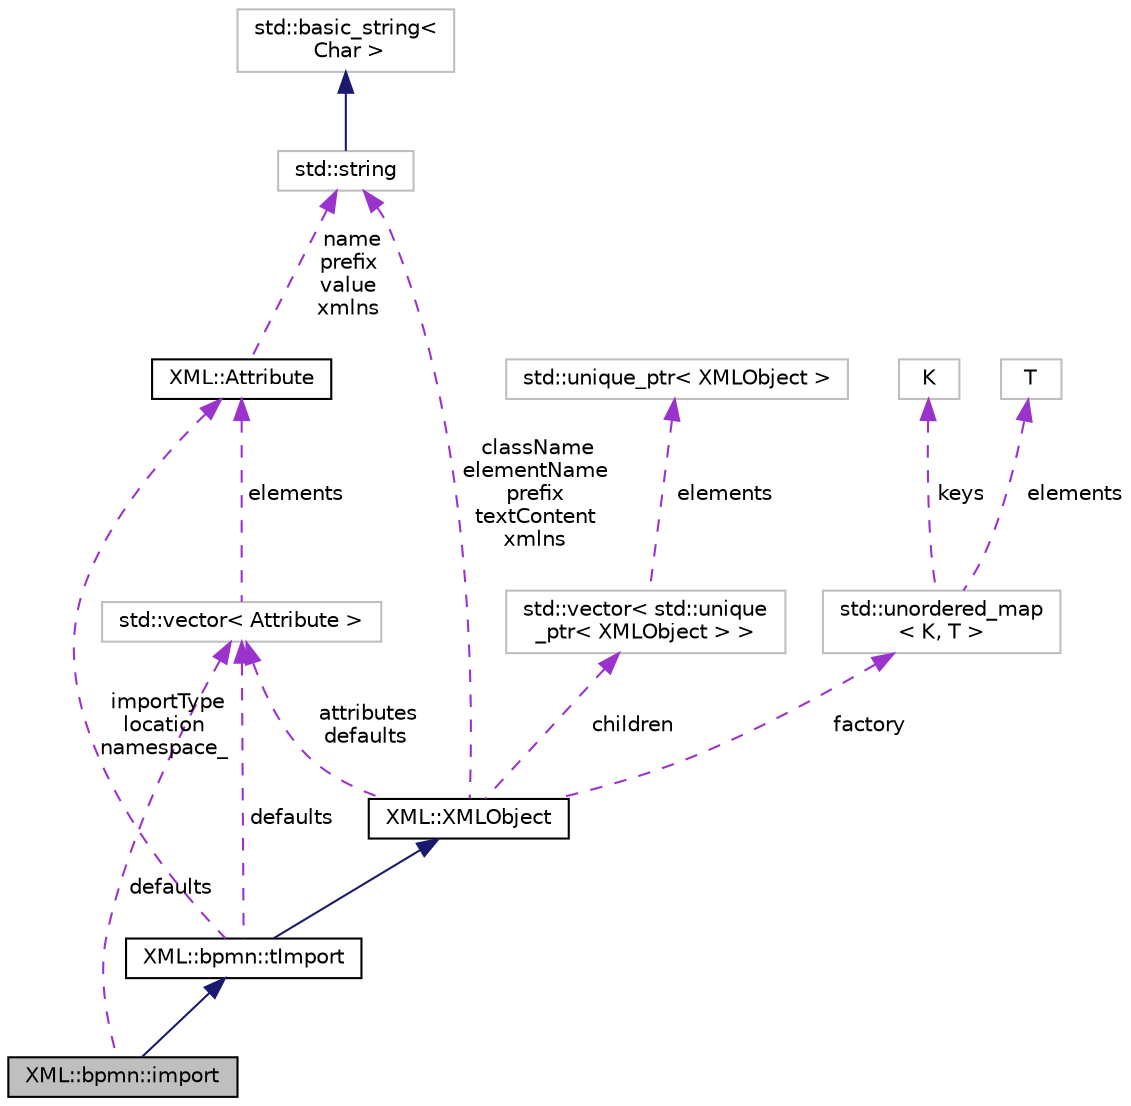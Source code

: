 digraph "XML::bpmn::import"
{
 // LATEX_PDF_SIZE
  edge [fontname="Helvetica",fontsize="10",labelfontname="Helvetica",labelfontsize="10"];
  node [fontname="Helvetica",fontsize="10",shape=record];
  Node1 [label="XML::bpmn::import",height=0.2,width=0.4,color="black", fillcolor="grey75", style="filled", fontcolor="black",tooltip=" "];
  Node2 -> Node1 [dir="back",color="midnightblue",fontsize="10",style="solid",fontname="Helvetica"];
  Node2 [label="XML::bpmn::tImport",height=0.2,width=0.4,color="black", fillcolor="white", style="filled",URL="$classXML_1_1bpmn_1_1tImport.html",tooltip=" "];
  Node3 -> Node2 [dir="back",color="midnightblue",fontsize="10",style="solid",fontname="Helvetica"];
  Node3 [label="XML::XMLObject",height=0.2,width=0.4,color="black", fillcolor="white", style="filled",URL="$classXML_1_1XMLObject.html",tooltip=" "];
  Node4 -> Node3 [dir="back",color="darkorchid3",fontsize="10",style="dashed",label=" attributes\ndefaults" ,fontname="Helvetica"];
  Node4 [label="std::vector\< Attribute \>",height=0.2,width=0.4,color="grey75", fillcolor="white", style="filled",tooltip=" "];
  Node5 -> Node4 [dir="back",color="darkorchid3",fontsize="10",style="dashed",label=" elements" ,fontname="Helvetica"];
  Node5 [label="XML::Attribute",height=0.2,width=0.4,color="black", fillcolor="white", style="filled",URL="$structXML_1_1Attribute.html",tooltip=" "];
  Node6 -> Node5 [dir="back",color="darkorchid3",fontsize="10",style="dashed",label=" name\nprefix\nvalue\nxmlns" ,fontname="Helvetica"];
  Node6 [label="std::string",height=0.2,width=0.4,color="grey75", fillcolor="white", style="filled",tooltip=" "];
  Node7 -> Node6 [dir="back",color="midnightblue",fontsize="10",style="solid",fontname="Helvetica"];
  Node7 [label="std::basic_string\<\l Char \>",height=0.2,width=0.4,color="grey75", fillcolor="white", style="filled",tooltip=" "];
  Node6 -> Node3 [dir="back",color="darkorchid3",fontsize="10",style="dashed",label=" className\nelementName\nprefix\ntextContent\nxmlns" ,fontname="Helvetica"];
  Node8 -> Node3 [dir="back",color="darkorchid3",fontsize="10",style="dashed",label=" children" ,fontname="Helvetica"];
  Node8 [label="std::vector\< std::unique\l_ptr\< XMLObject \> \>",height=0.2,width=0.4,color="grey75", fillcolor="white", style="filled",tooltip=" "];
  Node9 -> Node8 [dir="back",color="darkorchid3",fontsize="10",style="dashed",label=" elements" ,fontname="Helvetica"];
  Node9 [label="std::unique_ptr\< XMLObject \>",height=0.2,width=0.4,color="grey75", fillcolor="white", style="filled",tooltip=" "];
  Node10 -> Node3 [dir="back",color="darkorchid3",fontsize="10",style="dashed",label=" factory" ,fontname="Helvetica"];
  Node10 [label="std::unordered_map\l\< K, T \>",height=0.2,width=0.4,color="grey75", fillcolor="white", style="filled",tooltip=" "];
  Node11 -> Node10 [dir="back",color="darkorchid3",fontsize="10",style="dashed",label=" keys" ,fontname="Helvetica"];
  Node11 [label="K",height=0.2,width=0.4,color="grey75", fillcolor="white", style="filled",tooltip=" "];
  Node12 -> Node10 [dir="back",color="darkorchid3",fontsize="10",style="dashed",label=" elements" ,fontname="Helvetica"];
  Node12 [label="T",height=0.2,width=0.4,color="grey75", fillcolor="white", style="filled",tooltip=" "];
  Node5 -> Node2 [dir="back",color="darkorchid3",fontsize="10",style="dashed",label=" importType\nlocation\nnamespace_" ,fontname="Helvetica"];
  Node4 -> Node2 [dir="back",color="darkorchid3",fontsize="10",style="dashed",label=" defaults" ,fontname="Helvetica"];
  Node4 -> Node1 [dir="back",color="darkorchid3",fontsize="10",style="dashed",label=" defaults" ,fontname="Helvetica"];
}
